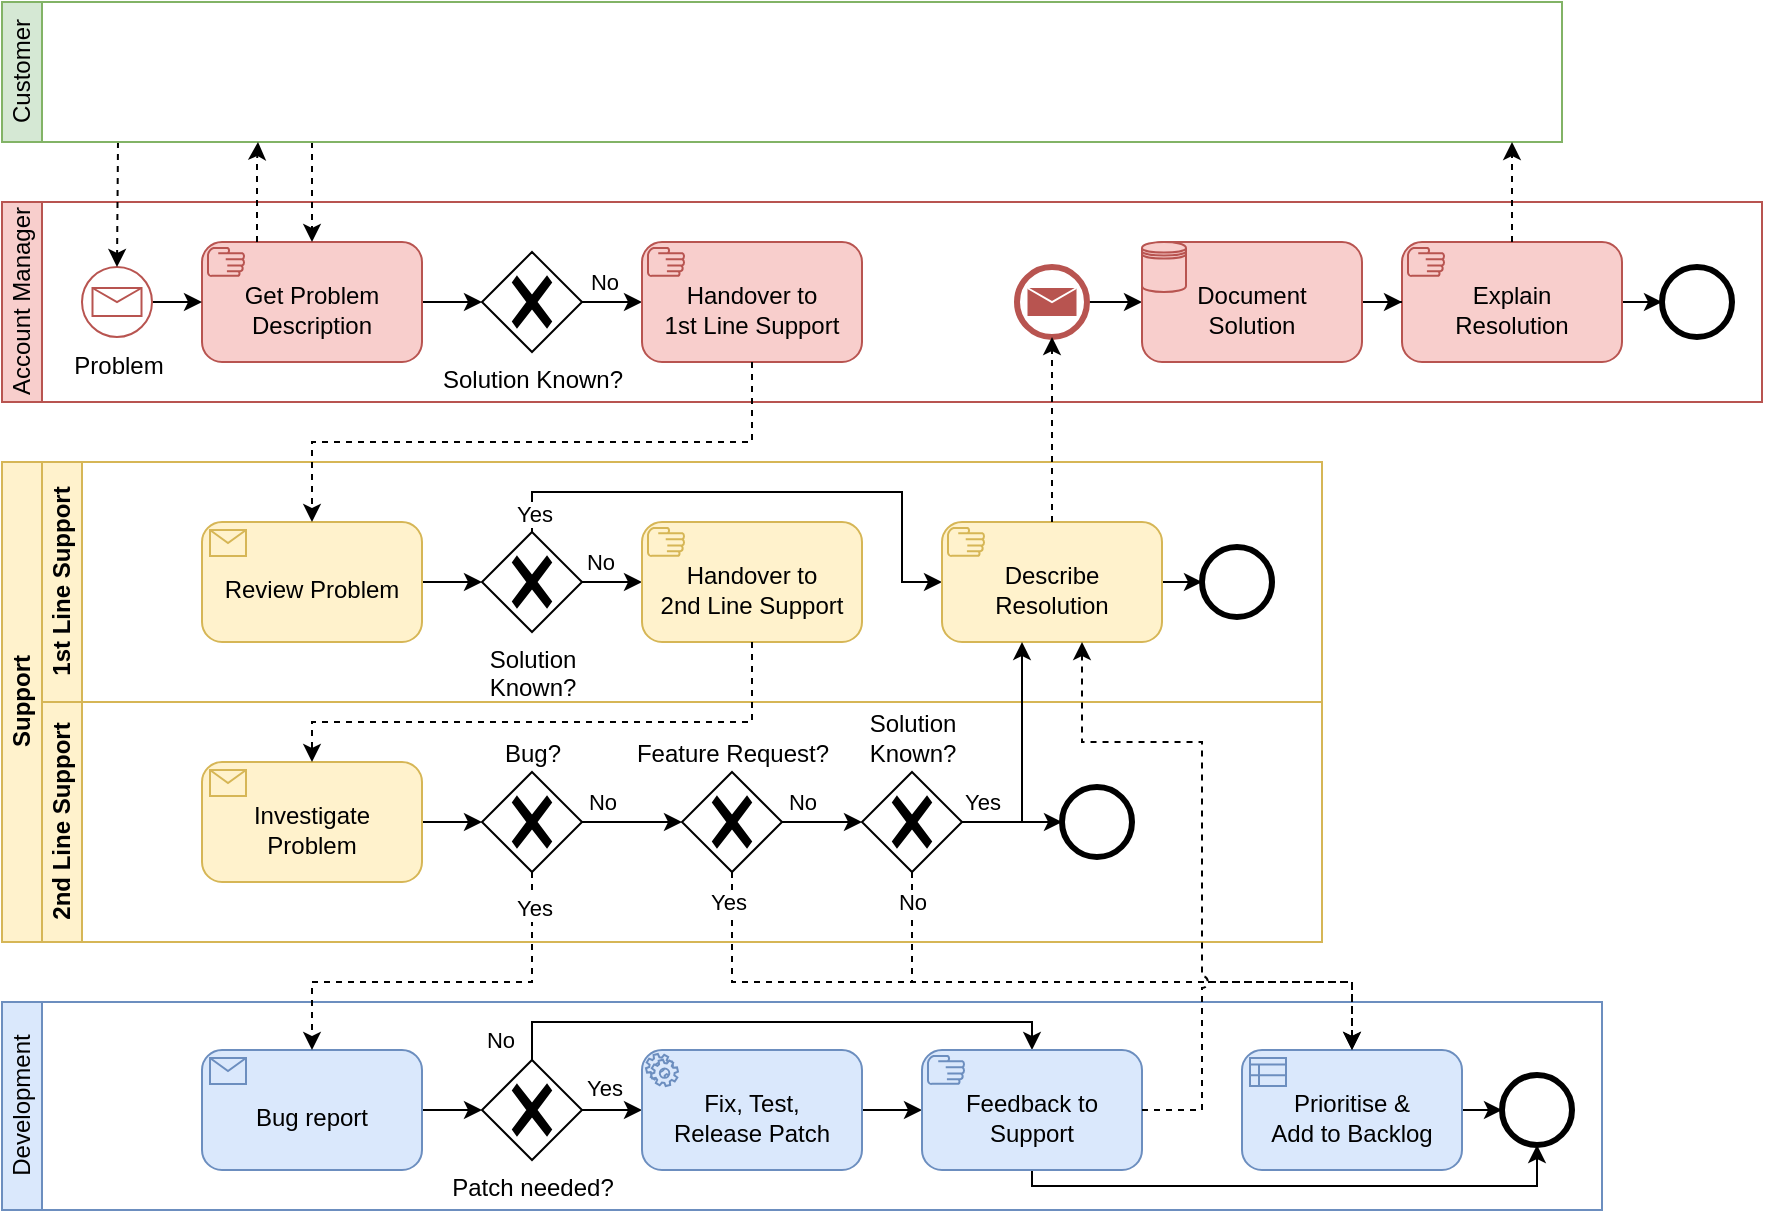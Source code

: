 <mxfile version="20.4.0"><diagram name="Page-1" id="776e734d-e3cd-d92a-cbd4-f332cde0abfc"><mxGraphModel dx="1071" dy="969" grid="1" gridSize="10" guides="1" tooltips="1" connect="1" arrows="1" fold="1" page="1" pageScale="1.5" pageWidth="1169" pageHeight="826" background="none" math="0" shadow="0"><root><mxCell id="0" style=";html=1;"/><mxCell id="1" style=";html=1;" parent="0"/><mxCell id="Se4LtOQKWkhpeCzLWcS8-32" value="Support" style="swimlane;html=1;childLayout=stackLayout;resizeParent=1;resizeParentMax=0;horizontal=0;startSize=20;horizontalStack=0;fillColor=#fff2cc;strokeColor=#d6b656;" vertex="1" parent="1"><mxGeometry x="280" y="300" width="660" height="240" as="geometry"/></mxCell><mxCell id="Se4LtOQKWkhpeCzLWcS8-33" value="1st Line Support" style="swimlane;html=1;startSize=20;horizontal=0;fillColor=#fff2cc;strokeColor=#d6b656;" vertex="1" parent="Se4LtOQKWkhpeCzLWcS8-32"><mxGeometry x="20" width="640" height="120" as="geometry"/></mxCell><mxCell id="Se4LtOQKWkhpeCzLWcS8-56" style="edgeStyle=orthogonalEdgeStyle;rounded=0;orthogonalLoop=1;jettySize=auto;html=1;" edge="1" parent="Se4LtOQKWkhpeCzLWcS8-33" source="Se4LtOQKWkhpeCzLWcS8-53" target="Se4LtOQKWkhpeCzLWcS8-54"><mxGeometry relative="1" as="geometry"/></mxCell><mxCell id="Se4LtOQKWkhpeCzLWcS8-53" value="Review Problem " style="points=[[0.25,0,0],[0.5,0,0],[0.75,0,0],[1,0.25,0],[1,0.5,0],[1,0.75,0],[0.75,1,0],[0.5,1,0],[0.25,1,0],[0,0.75,0],[0,0.5,0],[0,0.25,0]];shape=mxgraph.bpmn.task;whiteSpace=wrap;rectStyle=rounded;size=10;taskMarker=receive;strokeWidth=1;spacingTop=7;fillColor=#fff2cc;strokeColor=#d6b656;" vertex="1" parent="Se4LtOQKWkhpeCzLWcS8-33"><mxGeometry x="80" y="30" width="110" height="60" as="geometry"/></mxCell><mxCell id="Se4LtOQKWkhpeCzLWcS8-60" style="edgeStyle=orthogonalEdgeStyle;rounded=0;orthogonalLoop=1;jettySize=auto;html=1;" edge="1" parent="Se4LtOQKWkhpeCzLWcS8-33" source="Se4LtOQKWkhpeCzLWcS8-54" target="Se4LtOQKWkhpeCzLWcS8-59"><mxGeometry relative="1" as="geometry"/></mxCell><mxCell id="Se4LtOQKWkhpeCzLWcS8-61" value="No" style="edgeLabel;html=1;align=center;verticalAlign=middle;resizable=0;points=[];" vertex="1" connectable="0" parent="Se4LtOQKWkhpeCzLWcS8-60"><mxGeometry x="-0.126" relative="1" as="geometry"><mxPoint x="-9" y="-10" as="offset"/></mxGeometry></mxCell><mxCell id="Se4LtOQKWkhpeCzLWcS8-88" style="edgeStyle=orthogonalEdgeStyle;rounded=0;orthogonalLoop=1;jettySize=auto;html=1;exitX=0.5;exitY=0;exitDx=0;exitDy=0;exitPerimeter=0;entryX=0;entryY=0.5;entryDx=0;entryDy=0;entryPerimeter=0;" edge="1" parent="Se4LtOQKWkhpeCzLWcS8-33" source="Se4LtOQKWkhpeCzLWcS8-54" target="Se4LtOQKWkhpeCzLWcS8-87"><mxGeometry relative="1" as="geometry"><Array as="points"><mxPoint x="245" y="15"/><mxPoint x="430" y="15"/><mxPoint x="430" y="60"/></Array></mxGeometry></mxCell><mxCell id="Se4LtOQKWkhpeCzLWcS8-89" value="Yes" style="edgeLabel;html=1;align=center;verticalAlign=middle;resizable=0;points=[];" vertex="1" connectable="0" parent="Se4LtOQKWkhpeCzLWcS8-88"><mxGeometry x="-0.929" y="-1" relative="1" as="geometry"><mxPoint as="offset"/></mxGeometry></mxCell><mxCell id="Se4LtOQKWkhpeCzLWcS8-54" value="&lt;div&gt;Solution &lt;br&gt;&lt;/div&gt;&lt;div&gt;Known?&lt;/div&gt;" style="points=[[0.25,0.25,0],[0.5,0,0],[0.75,0.25,0],[1,0.5,0],[0.75,0.75,0],[0.5,1,0],[0.25,0.75,0],[0,0.5,0]];shape=mxgraph.bpmn.gateway2;html=1;verticalLabelPosition=bottom;labelBackgroundColor=#ffffff;verticalAlign=top;align=center;perimeter=rhombusPerimeter;outlineConnect=0;outline=none;symbol=none;gwType=exclusive;strokeWidth=1;" vertex="1" parent="Se4LtOQKWkhpeCzLWcS8-33"><mxGeometry x="220" y="35" width="50" height="50" as="geometry"/></mxCell><mxCell id="Se4LtOQKWkhpeCzLWcS8-59" value="Handover to &#xA;2nd Line Support" style="points=[[0.25,0,0],[0.5,0,0],[0.75,0,0],[1,0.25,0],[1,0.5,0],[1,0.75,0],[0.75,1,0],[0.5,1,0],[0.25,1,0],[0,0.75,0],[0,0.5,0],[0,0.25,0]];shape=mxgraph.bpmn.task;whiteSpace=wrap;rectStyle=rounded;size=10;taskMarker=manual;strokeWidth=1;spacingTop=7;fillColor=#fff2cc;strokeColor=#d6b656;" vertex="1" parent="Se4LtOQKWkhpeCzLWcS8-33"><mxGeometry x="300" y="30" width="110" height="60" as="geometry"/></mxCell><mxCell id="Se4LtOQKWkhpeCzLWcS8-114" style="edgeStyle=orthogonalEdgeStyle;rounded=0;jumpStyle=arc;orthogonalLoop=1;jettySize=auto;html=1;" edge="1" parent="Se4LtOQKWkhpeCzLWcS8-33" source="Se4LtOQKWkhpeCzLWcS8-87" target="Se4LtOQKWkhpeCzLWcS8-111"><mxGeometry relative="1" as="geometry"/></mxCell><mxCell id="Se4LtOQKWkhpeCzLWcS8-87" value="Describe &#xA;Resolution" style="points=[[0.25,0,0],[0.5,0,0],[0.75,0,0],[1,0.25,0],[1,0.5,0],[1,0.75,0],[0.75,1,0],[0.5,1,0],[0.25,1,0],[0,0.75,0],[0,0.5,0],[0,0.25,0]];shape=mxgraph.bpmn.task;whiteSpace=wrap;rectStyle=rounded;size=10;taskMarker=manual;strokeWidth=1;spacingTop=7;fillColor=#fff2cc;strokeColor=#d6b656;" vertex="1" parent="Se4LtOQKWkhpeCzLWcS8-33"><mxGeometry x="450" y="30" width="110" height="60" as="geometry"/></mxCell><mxCell id="Se4LtOQKWkhpeCzLWcS8-111" value="" style="points=[[0.145,0.145,0],[0.5,0,0],[0.855,0.145,0],[1,0.5,0],[0.855,0.855,0],[0.5,1,0],[0.145,0.855,0],[0,0.5,0]];shape=mxgraph.bpmn.event;html=1;verticalLabelPosition=bottom;labelBackgroundColor=#ffffff;verticalAlign=top;align=center;perimeter=ellipsePerimeter;outlineConnect=0;aspect=fixed;outline=end;symbol=terminate2;strokeWidth=1;" vertex="1" parent="Se4LtOQKWkhpeCzLWcS8-33"><mxGeometry x="580" y="42.5" width="35" height="35" as="geometry"/></mxCell><mxCell id="Se4LtOQKWkhpeCzLWcS8-34" value="2nd Line Support" style="swimlane;html=1;startSize=20;horizontal=0;fillColor=#fff2cc;strokeColor=#d6b656;" vertex="1" parent="Se4LtOQKWkhpeCzLWcS8-32"><mxGeometry x="20" y="120" width="640" height="120" as="geometry"/></mxCell><mxCell id="Se4LtOQKWkhpeCzLWcS8-67" style="edgeStyle=orthogonalEdgeStyle;rounded=0;orthogonalLoop=1;jettySize=auto;html=1;" edge="1" parent="Se4LtOQKWkhpeCzLWcS8-34" source="Se4LtOQKWkhpeCzLWcS8-63" target="Se4LtOQKWkhpeCzLWcS8-65"><mxGeometry relative="1" as="geometry"/></mxCell><mxCell id="Se4LtOQKWkhpeCzLWcS8-63" value="Investigate &#xA;Problem " style="points=[[0.25,0,0],[0.5,0,0],[0.75,0,0],[1,0.25,0],[1,0.5,0],[1,0.75,0],[0.75,1,0],[0.5,1,0],[0.25,1,0],[0,0.75,0],[0,0.5,0],[0,0.25,0]];shape=mxgraph.bpmn.task;whiteSpace=wrap;rectStyle=rounded;size=10;taskMarker=receive;strokeWidth=1;spacingTop=7;fillColor=#fff2cc;strokeColor=#d6b656;" vertex="1" parent="Se4LtOQKWkhpeCzLWcS8-34"><mxGeometry x="80" y="30" width="110" height="60" as="geometry"/></mxCell><mxCell id="Se4LtOQKWkhpeCzLWcS8-81" value="No" style="edgeStyle=orthogonalEdgeStyle;rounded=0;orthogonalLoop=1;jettySize=auto;html=1;exitX=1;exitY=0.5;exitDx=0;exitDy=0;exitPerimeter=0;entryX=0;entryY=0.5;entryDx=0;entryDy=0;entryPerimeter=0;" edge="1" parent="Se4LtOQKWkhpeCzLWcS8-34" source="Se4LtOQKWkhpeCzLWcS8-65" target="Se4LtOQKWkhpeCzLWcS8-66"><mxGeometry x="-0.6" y="10" relative="1" as="geometry"><mxPoint as="offset"/></mxGeometry></mxCell><mxCell id="Se4LtOQKWkhpeCzLWcS8-65" value="Bug?" style="points=[[0.25,0.25,0],[0.5,0,0],[0.75,0.25,0],[1,0.5,0],[0.75,0.75,0],[0.5,1,0],[0.25,0.75,0],[0,0.5,0]];shape=mxgraph.bpmn.gateway2;html=1;verticalLabelPosition=top;labelBackgroundColor=#ffffff;verticalAlign=bottom;align=center;perimeter=rhombusPerimeter;outlineConnect=0;outline=none;symbol=none;gwType=exclusive;strokeWidth=1;labelPosition=center;" vertex="1" parent="Se4LtOQKWkhpeCzLWcS8-34"><mxGeometry x="220" y="35" width="50" height="50" as="geometry"/></mxCell><mxCell id="Se4LtOQKWkhpeCzLWcS8-103" value="No" style="edgeStyle=orthogonalEdgeStyle;rounded=0;jumpStyle=gap;orthogonalLoop=1;jettySize=auto;html=1;" edge="1" parent="Se4LtOQKWkhpeCzLWcS8-34" source="Se4LtOQKWkhpeCzLWcS8-66" target="Se4LtOQKWkhpeCzLWcS8-102"><mxGeometry x="-0.5" y="10" relative="1" as="geometry"><mxPoint as="offset"/></mxGeometry></mxCell><mxCell id="Se4LtOQKWkhpeCzLWcS8-66" value="Feature Request?" style="points=[[0.25,0.25,0],[0.5,0,0],[0.75,0.25,0],[1,0.5,0],[0.75,0.75,0],[0.5,1,0],[0.25,0.75,0],[0,0.5,0]];shape=mxgraph.bpmn.gateway2;html=1;verticalLabelPosition=top;labelBackgroundColor=#ffffff;verticalAlign=bottom;align=center;perimeter=rhombusPerimeter;outlineConnect=0;outline=none;symbol=none;gwType=exclusive;strokeWidth=1;labelPosition=center;" vertex="1" parent="Se4LtOQKWkhpeCzLWcS8-34"><mxGeometry x="320" y="35" width="50" height="50" as="geometry"/></mxCell><mxCell id="Se4LtOQKWkhpeCzLWcS8-110" style="edgeStyle=orthogonalEdgeStyle;rounded=0;jumpStyle=arc;orthogonalLoop=1;jettySize=auto;html=1;" edge="1" parent="Se4LtOQKWkhpeCzLWcS8-34" source="Se4LtOQKWkhpeCzLWcS8-102" target="Se4LtOQKWkhpeCzLWcS8-109"><mxGeometry relative="1" as="geometry"/></mxCell><mxCell id="Se4LtOQKWkhpeCzLWcS8-102" value="&lt;div&gt;Solution &lt;br&gt;&lt;/div&gt;&lt;div&gt;Known?&lt;/div&gt;" style="points=[[0.25,0.25,0],[0.5,0,0],[0.75,0.25,0],[1,0.5,0],[0.75,0.75,0],[0.5,1,0],[0.25,0.75,0],[0,0.5,0]];shape=mxgraph.bpmn.gateway2;html=1;verticalLabelPosition=top;labelBackgroundColor=#ffffff;verticalAlign=bottom;align=center;perimeter=rhombusPerimeter;outlineConnect=0;outline=none;symbol=none;gwType=exclusive;strokeWidth=1;labelPosition=center;" vertex="1" parent="Se4LtOQKWkhpeCzLWcS8-34"><mxGeometry x="410" y="35" width="50" height="50" as="geometry"/></mxCell><mxCell id="Se4LtOQKWkhpeCzLWcS8-109" value="" style="points=[[0.145,0.145,0],[0.5,0,0],[0.855,0.145,0],[1,0.5,0],[0.855,0.855,0],[0.5,1,0],[0.145,0.855,0],[0,0.5,0]];shape=mxgraph.bpmn.event;html=1;verticalLabelPosition=bottom;labelBackgroundColor=#ffffff;verticalAlign=top;align=center;perimeter=ellipsePerimeter;outlineConnect=0;aspect=fixed;outline=end;symbol=terminate2;strokeWidth=1;" vertex="1" parent="Se4LtOQKWkhpeCzLWcS8-34"><mxGeometry x="510" y="42.5" width="35" height="35" as="geometry"/></mxCell><mxCell id="Se4LtOQKWkhpeCzLWcS8-64" style="edgeStyle=orthogonalEdgeStyle;rounded=0;orthogonalLoop=1;jettySize=auto;html=1;exitX=0.5;exitY=1;exitDx=0;exitDy=0;exitPerimeter=0;entryX=0.5;entryY=0;entryDx=0;entryDy=0;entryPerimeter=0;dashed=1;" edge="1" parent="Se4LtOQKWkhpeCzLWcS8-32" source="Se4LtOQKWkhpeCzLWcS8-59" target="Se4LtOQKWkhpeCzLWcS8-63"><mxGeometry relative="1" as="geometry"><Array as="points"><mxPoint x="375" y="130"/><mxPoint x="155" y="130"/></Array></mxGeometry></mxCell><mxCell id="Se4LtOQKWkhpeCzLWcS8-107" style="edgeStyle=orthogonalEdgeStyle;rounded=0;jumpStyle=arc;orthogonalLoop=1;jettySize=auto;html=1;" edge="1" parent="Se4LtOQKWkhpeCzLWcS8-32" source="Se4LtOQKWkhpeCzLWcS8-102" target="Se4LtOQKWkhpeCzLWcS8-87"><mxGeometry relative="1" as="geometry"><Array as="points"><mxPoint x="510" y="180"/></Array></mxGeometry></mxCell><mxCell id="Se4LtOQKWkhpeCzLWcS8-108" value="Yes" style="edgeLabel;html=1;align=center;verticalAlign=middle;resizable=0;points=[];" vertex="1" connectable="0" parent="Se4LtOQKWkhpeCzLWcS8-107"><mxGeometry x="-0.719" y="-2" relative="1" as="geometry"><mxPoint x="-7" y="-12" as="offset"/></mxGeometry></mxCell><mxCell id="Se4LtOQKWkhpeCzLWcS8-37" value="Account Manager" style="swimlane;html=1;startSize=20;fontStyle=0;collapsible=0;horizontal=0;swimlaneLine=1;swimlaneFillColor=#ffffff;strokeWidth=1;fillColor=#f8cecc;strokeColor=#b85450;" vertex="1" parent="1"><mxGeometry x="280" y="170" width="880" height="100" as="geometry"/></mxCell><mxCell id="Se4LtOQKWkhpeCzLWcS8-50" style="edgeStyle=orthogonalEdgeStyle;rounded=0;orthogonalLoop=1;jettySize=auto;html=1;exitX=1;exitY=0.5;exitDx=0;exitDy=0;exitPerimeter=0;entryX=0;entryY=0.5;entryDx=0;entryDy=0;entryPerimeter=0;" edge="1" parent="Se4LtOQKWkhpeCzLWcS8-37" source="Se4LtOQKWkhpeCzLWcS8-41" target="Se4LtOQKWkhpeCzLWcS8-42"><mxGeometry relative="1" as="geometry"/></mxCell><mxCell id="Se4LtOQKWkhpeCzLWcS8-41" value="Get Problem Description" style="points=[[0.25,0,0],[0.5,0,0],[0.75,0,0],[1,0.25,0],[1,0.5,0],[1,0.75,0],[0.75,1,0],[0.5,1,0],[0.25,1,0],[0,0.75,0],[0,0.5,0],[0,0.25,0]];shape=mxgraph.bpmn.task;whiteSpace=wrap;rectStyle=rounded;size=10;taskMarker=manual;strokeWidth=1;spacingTop=7;fillColor=#f8cecc;strokeColor=#b85450;" vertex="1" parent="Se4LtOQKWkhpeCzLWcS8-37"><mxGeometry x="100" y="20" width="110" height="60" as="geometry"/></mxCell><mxCell id="Se4LtOQKWkhpeCzLWcS8-49" style="edgeStyle=orthogonalEdgeStyle;rounded=0;orthogonalLoop=1;jettySize=auto;html=1;exitX=1;exitY=0.5;exitDx=0;exitDy=0;exitPerimeter=0;entryX=0;entryY=0.5;entryDx=0;entryDy=0;entryPerimeter=0;" edge="1" parent="Se4LtOQKWkhpeCzLWcS8-37" source="Se4LtOQKWkhpeCzLWcS8-40" target="Se4LtOQKWkhpeCzLWcS8-41"><mxGeometry relative="1" as="geometry"/></mxCell><mxCell id="Se4LtOQKWkhpeCzLWcS8-40" value="Problem" style="points=[[0.145,0.145,0],[0.5,0,0],[0.855,0.145,0],[1,0.5,0],[0.855,0.855,0],[0.5,1,0],[0.145,0.855,0],[0,0.5,0]];shape=mxgraph.bpmn.event;html=1;verticalLabelPosition=bottom;labelBackgroundColor=#ffffff;verticalAlign=top;align=center;perimeter=ellipsePerimeter;outlineConnect=0;aspect=fixed;outline=standard;symbol=message;strokeWidth=1;fillColor=none;strokeColor=#b85450;" vertex="1" parent="Se4LtOQKWkhpeCzLWcS8-37"><mxGeometry x="40" y="32.5" width="35" height="35" as="geometry"/></mxCell><mxCell id="Se4LtOQKWkhpeCzLWcS8-51" style="edgeStyle=orthogonalEdgeStyle;rounded=0;orthogonalLoop=1;jettySize=auto;html=1;exitX=1;exitY=0.5;exitDx=0;exitDy=0;exitPerimeter=0;" edge="1" parent="Se4LtOQKWkhpeCzLWcS8-37" source="Se4LtOQKWkhpeCzLWcS8-42" target="Se4LtOQKWkhpeCzLWcS8-43"><mxGeometry relative="1" as="geometry"/></mxCell><mxCell id="Se4LtOQKWkhpeCzLWcS8-52" value="No" style="edgeLabel;html=1;align=center;verticalAlign=middle;resizable=0;points=[];" vertex="1" connectable="0" parent="Se4LtOQKWkhpeCzLWcS8-51"><mxGeometry x="-0.469" relative="1" as="geometry"><mxPoint x="-3" y="-10" as="offset"/></mxGeometry></mxCell><mxCell id="Se4LtOQKWkhpeCzLWcS8-42" value="Solution Known?" style="points=[[0.25,0.25,0],[0.5,0,0],[0.75,0.25,0],[1,0.5,0],[0.75,0.75,0],[0.5,1,0],[0.25,0.75,0],[0,0.5,0]];shape=mxgraph.bpmn.gateway2;html=1;verticalLabelPosition=bottom;labelBackgroundColor=#ffffff;verticalAlign=top;align=center;perimeter=rhombusPerimeter;outlineConnect=0;outline=none;symbol=none;gwType=exclusive;strokeWidth=1;" vertex="1" parent="Se4LtOQKWkhpeCzLWcS8-37"><mxGeometry x="240" y="25" width="50" height="50" as="geometry"/></mxCell><mxCell id="Se4LtOQKWkhpeCzLWcS8-43" value="Handover to &#xA;1st Line Support" style="points=[[0.25,0,0],[0.5,0,0],[0.75,0,0],[1,0.25,0],[1,0.5,0],[1,0.75,0],[0.75,1,0],[0.5,1,0],[0.25,1,0],[0,0.75,0],[0,0.5,0],[0,0.25,0]];shape=mxgraph.bpmn.task;whiteSpace=wrap;rectStyle=rounded;size=10;taskMarker=manual;strokeWidth=1;spacingTop=7;fillColor=#f8cecc;strokeColor=#b85450;" vertex="1" parent="Se4LtOQKWkhpeCzLWcS8-37"><mxGeometry x="320" y="20" width="110" height="60" as="geometry"/></mxCell><mxCell id="Se4LtOQKWkhpeCzLWcS8-101" style="edgeStyle=orthogonalEdgeStyle;rounded=0;orthogonalLoop=1;jettySize=auto;html=1;" edge="1" parent="Se4LtOQKWkhpeCzLWcS8-37" source="Se4LtOQKWkhpeCzLWcS8-91" target="Se4LtOQKWkhpeCzLWcS8-100"><mxGeometry relative="1" as="geometry"/></mxCell><mxCell id="Se4LtOQKWkhpeCzLWcS8-91" value="Explain &#xA;Resolution" style="points=[[0.25,0,0],[0.5,0,0],[0.75,0,0],[1,0.25,0],[1,0.5,0],[1,0.75,0],[0.75,1,0],[0.5,1,0],[0.25,1,0],[0,0.75,0],[0,0.5,0],[0,0.25,0]];shape=mxgraph.bpmn.task;whiteSpace=wrap;rectStyle=rounded;size=10;taskMarker=manual;strokeWidth=1;spacingTop=7;fillColor=#f8cecc;strokeColor=#b85450;" vertex="1" parent="Se4LtOQKWkhpeCzLWcS8-37"><mxGeometry x="700" y="20" width="110" height="60" as="geometry"/></mxCell><mxCell id="Se4LtOQKWkhpeCzLWcS8-96" style="edgeStyle=orthogonalEdgeStyle;rounded=0;orthogonalLoop=1;jettySize=auto;html=1;" edge="1" parent="Se4LtOQKWkhpeCzLWcS8-37" source="Se4LtOQKWkhpeCzLWcS8-93" target="Se4LtOQKWkhpeCzLWcS8-90"><mxGeometry relative="1" as="geometry"/></mxCell><mxCell id="Se4LtOQKWkhpeCzLWcS8-93" value="" style="points=[[0.145,0.145,0],[0.5,0,0],[0.855,0.145,0],[1,0.5,0],[0.855,0.855,0],[0.5,1,0],[0.145,0.855,0],[0,0.5,0]];shape=mxgraph.bpmn.event;html=1;verticalLabelPosition=bottom;labelBackgroundColor=#ffffff;verticalAlign=top;align=center;perimeter=ellipsePerimeter;outlineConnect=0;aspect=fixed;outline=end;symbol=message;strokeWidth=1;fillColor=none;strokeColor=#b85450;" vertex="1" parent="Se4LtOQKWkhpeCzLWcS8-37"><mxGeometry x="507.5" y="32.5" width="35" height="35" as="geometry"/></mxCell><mxCell id="Se4LtOQKWkhpeCzLWcS8-97" style="edgeStyle=orthogonalEdgeStyle;rounded=0;orthogonalLoop=1;jettySize=auto;html=1;" edge="1" parent="Se4LtOQKWkhpeCzLWcS8-37" source="Se4LtOQKWkhpeCzLWcS8-90" target="Se4LtOQKWkhpeCzLWcS8-91"><mxGeometry relative="1" as="geometry"/></mxCell><mxCell id="Se4LtOQKWkhpeCzLWcS8-100" value="" style="points=[[0.145,0.145,0],[0.5,0,0],[0.855,0.145,0],[1,0.5,0],[0.855,0.855,0],[0.5,1,0],[0.145,0.855,0],[0,0.5,0]];shape=mxgraph.bpmn.event;html=1;verticalLabelPosition=bottom;labelBackgroundColor=#ffffff;verticalAlign=top;align=center;perimeter=ellipsePerimeter;outlineConnect=0;aspect=fixed;outline=end;symbol=terminate2;strokeWidth=1;" vertex="1" parent="Se4LtOQKWkhpeCzLWcS8-37"><mxGeometry x="830" y="32.5" width="35" height="35" as="geometry"/></mxCell><mxCell id="Se4LtOQKWkhpeCzLWcS8-95" value="" style="group;" vertex="1" connectable="0" parent="Se4LtOQKWkhpeCzLWcS8-37"><mxGeometry x="570" y="20" width="110" height="60" as="geometry"/></mxCell><mxCell id="Se4LtOQKWkhpeCzLWcS8-90" value="Document &#xA;Solution" style="points=[[0.25,0,0],[0.5,0,0],[0.75,0,0],[1,0.25,0],[1,0.5,0],[1,0.75,0],[0.75,1,0],[0.5,1,0],[0.25,1,0],[0,0.75,0],[0,0.5,0],[0,0.25,0]];shape=mxgraph.bpmn.task;whiteSpace=wrap;rectStyle=rounded;size=10;taskMarker=manual;strokeWidth=1;spacingTop=7;fillColor=#f8cecc;strokeColor=#b85450;" vertex="1" parent="Se4LtOQKWkhpeCzLWcS8-95"><mxGeometry width="110" height="60" as="geometry"/></mxCell><mxCell id="Se4LtOQKWkhpeCzLWcS8-92" value="" style="shape=datastore;whiteSpace=wrap;html=1;labelPosition=center;verticalLabelPosition=bottom;align=center;verticalAlign=top;strokeWidth=1;fillColor=#f8cecc;strokeColor=#b85450;" vertex="1" parent="Se4LtOQKWkhpeCzLWcS8-95"><mxGeometry width="22" height="25" as="geometry"/></mxCell><mxCell id="Se4LtOQKWkhpeCzLWcS8-46" style="edgeStyle=orthogonalEdgeStyle;rounded=0;orthogonalLoop=1;jettySize=auto;html=1;entryX=0.5;entryY=0;entryDx=0;entryDy=0;entryPerimeter=0;dashed=1;" edge="1" parent="1" target="Se4LtOQKWkhpeCzLWcS8-40"><mxGeometry relative="1" as="geometry"><mxPoint x="338" y="140" as="sourcePoint"/><Array as="points"><mxPoint x="338" y="140"/></Array></mxGeometry></mxCell><mxCell id="Se4LtOQKWkhpeCzLWcS8-48" style="edgeStyle=orthogonalEdgeStyle;rounded=0;orthogonalLoop=1;jettySize=auto;html=1;dashed=1;" edge="1" parent="1" source="Se4LtOQKWkhpeCzLWcS8-38" target="Se4LtOQKWkhpeCzLWcS8-41"><mxGeometry relative="1" as="geometry"><Array as="points"><mxPoint x="435" y="150"/><mxPoint x="435" y="150"/></Array></mxGeometry></mxCell><mxCell id="Se4LtOQKWkhpeCzLWcS8-38" value="Customer" style="swimlane;html=1;startSize=20;fontStyle=0;collapsible=0;horizontal=0;swimlaneLine=1;swimlaneFillColor=#ffffff;strokeWidth=1;fillColor=#d5e8d4;strokeColor=#82b366;" vertex="1" parent="1"><mxGeometry x="280" y="70" width="780" height="70" as="geometry"/></mxCell><mxCell id="Se4LtOQKWkhpeCzLWcS8-39" value="&lt;div&gt;Development&lt;/div&gt;" style="swimlane;html=1;startSize=20;fontStyle=0;collapsible=0;horizontal=0;swimlaneLine=1;swimlaneFillColor=#ffffff;strokeWidth=1;fillColor=#dae8fc;strokeColor=#6c8ebf;" vertex="1" parent="1"><mxGeometry x="280" y="570" width="800" height="104" as="geometry"/></mxCell><mxCell id="Se4LtOQKWkhpeCzLWcS8-70" style="edgeStyle=orthogonalEdgeStyle;rounded=0;orthogonalLoop=1;jettySize=auto;html=1;" edge="1" parent="Se4LtOQKWkhpeCzLWcS8-39" source="Se4LtOQKWkhpeCzLWcS8-68" target="Se4LtOQKWkhpeCzLWcS8-69"><mxGeometry relative="1" as="geometry"/></mxCell><mxCell id="Se4LtOQKWkhpeCzLWcS8-68" value="Bug report" style="points=[[0.25,0,0],[0.5,0,0],[0.75,0,0],[1,0.25,0],[1,0.5,0],[1,0.75,0],[0.75,1,0],[0.5,1,0],[0.25,1,0],[0,0.75,0],[0,0.5,0],[0,0.25,0]];shape=mxgraph.bpmn.task;whiteSpace=wrap;rectStyle=rounded;size=10;taskMarker=receive;strokeWidth=1;spacingTop=7;fillColor=#dae8fc;strokeColor=#6c8ebf;" vertex="1" parent="Se4LtOQKWkhpeCzLWcS8-39"><mxGeometry x="100" y="24" width="110" height="60" as="geometry"/></mxCell><mxCell id="Se4LtOQKWkhpeCzLWcS8-72" style="edgeStyle=orthogonalEdgeStyle;rounded=0;orthogonalLoop=1;jettySize=auto;html=1;" edge="1" parent="Se4LtOQKWkhpeCzLWcS8-39" source="Se4LtOQKWkhpeCzLWcS8-69" target="Se4LtOQKWkhpeCzLWcS8-71"><mxGeometry relative="1" as="geometry"/></mxCell><mxCell id="Se4LtOQKWkhpeCzLWcS8-73" value="Yes" style="edgeLabel;html=1;align=center;verticalAlign=middle;resizable=0;points=[];" vertex="1" connectable="0" parent="Se4LtOQKWkhpeCzLWcS8-72"><mxGeometry x="0.183" y="-1" relative="1" as="geometry"><mxPoint y="-10" as="offset"/></mxGeometry></mxCell><mxCell id="Se4LtOQKWkhpeCzLWcS8-76" style="edgeStyle=orthogonalEdgeStyle;rounded=0;orthogonalLoop=1;jettySize=auto;html=1;exitX=0.5;exitY=0;exitDx=0;exitDy=0;exitPerimeter=0;entryX=0.5;entryY=0;entryDx=0;entryDy=0;entryPerimeter=0;" edge="1" parent="Se4LtOQKWkhpeCzLWcS8-39" source="Se4LtOQKWkhpeCzLWcS8-69" target="Se4LtOQKWkhpeCzLWcS8-74"><mxGeometry relative="1" as="geometry"><Array as="points"><mxPoint x="265" y="10"/><mxPoint x="515" y="10"/></Array></mxGeometry></mxCell><mxCell id="Se4LtOQKWkhpeCzLWcS8-77" value="No" style="edgeLabel;html=1;align=center;verticalAlign=middle;resizable=0;points=[];" vertex="1" connectable="0" parent="Se4LtOQKWkhpeCzLWcS8-76"><mxGeometry x="-0.879" y="-2" relative="1" as="geometry"><mxPoint x="-18" y="7" as="offset"/></mxGeometry></mxCell><mxCell id="Se4LtOQKWkhpeCzLWcS8-69" value="Patch needed?" style="points=[[0.25,0.25,0],[0.5,0,0],[0.75,0.25,0],[1,0.5,0],[0.75,0.75,0],[0.5,1,0],[0.25,0.75,0],[0,0.5,0]];shape=mxgraph.bpmn.gateway2;html=1;verticalLabelPosition=bottom;labelBackgroundColor=#ffffff;verticalAlign=top;align=center;perimeter=rhombusPerimeter;outlineConnect=0;outline=none;symbol=none;gwType=exclusive;strokeWidth=1;" vertex="1" parent="Se4LtOQKWkhpeCzLWcS8-39"><mxGeometry x="240" y="29" width="50" height="50" as="geometry"/></mxCell><mxCell id="Se4LtOQKWkhpeCzLWcS8-75" style="edgeStyle=orthogonalEdgeStyle;rounded=0;orthogonalLoop=1;jettySize=auto;html=1;" edge="1" parent="Se4LtOQKWkhpeCzLWcS8-39" source="Se4LtOQKWkhpeCzLWcS8-71" target="Se4LtOQKWkhpeCzLWcS8-74"><mxGeometry relative="1" as="geometry"/></mxCell><mxCell id="Se4LtOQKWkhpeCzLWcS8-71" value="Fix, Test, &#xA;Release Patch" style="points=[[0.25,0,0],[0.5,0,0],[0.75,0,0],[1,0.25,0],[1,0.5,0],[1,0.75,0],[0.75,1,0],[0.5,1,0],[0.25,1,0],[0,0.75,0],[0,0.5,0],[0,0.25,0]];shape=mxgraph.bpmn.task;whiteSpace=wrap;rectStyle=rounded;size=10;taskMarker=service;strokeWidth=1;spacingTop=7;fillColor=#dae8fc;strokeColor=#6c8ebf;" vertex="1" parent="Se4LtOQKWkhpeCzLWcS8-39"><mxGeometry x="320" y="24" width="110" height="60" as="geometry"/></mxCell><mxCell id="Se4LtOQKWkhpeCzLWcS8-86" style="edgeStyle=orthogonalEdgeStyle;rounded=0;orthogonalLoop=1;jettySize=auto;html=1;entryX=0.5;entryY=1;entryDx=0;entryDy=0;entryPerimeter=0;" edge="1" parent="Se4LtOQKWkhpeCzLWcS8-39" source="Se4LtOQKWkhpeCzLWcS8-74" target="Se4LtOQKWkhpeCzLWcS8-84"><mxGeometry relative="1" as="geometry"><Array as="points"><mxPoint x="515" y="92"/><mxPoint x="768" y="92"/></Array></mxGeometry></mxCell><mxCell id="Se4LtOQKWkhpeCzLWcS8-74" value="Feedback to &#xA;Support" style="points=[[0.25,0,0],[0.5,0,0],[0.75,0,0],[1,0.25,0],[1,0.5,0],[1,0.75,0],[0.75,1,0],[0.5,1,0],[0.25,1,0],[0,0.75,0],[0,0.5,0],[0,0.25,0]];shape=mxgraph.bpmn.task;whiteSpace=wrap;rectStyle=rounded;size=10;taskMarker=manual;strokeWidth=1;spacingTop=7;fillColor=#dae8fc;strokeColor=#6c8ebf;" vertex="1" parent="Se4LtOQKWkhpeCzLWcS8-39"><mxGeometry x="460" y="24" width="110" height="60" as="geometry"/></mxCell><mxCell id="Se4LtOQKWkhpeCzLWcS8-85" style="edgeStyle=orthogonalEdgeStyle;rounded=0;orthogonalLoop=1;jettySize=auto;html=1;" edge="1" parent="Se4LtOQKWkhpeCzLWcS8-39" source="Se4LtOQKWkhpeCzLWcS8-79" target="Se4LtOQKWkhpeCzLWcS8-84"><mxGeometry relative="1" as="geometry"/></mxCell><mxCell id="Se4LtOQKWkhpeCzLWcS8-79" value="Prioritise &amp; &#xA;Add to Backlog" style="points=[[0.25,0,0],[0.5,0,0],[0.75,0,0],[1,0.25,0],[1,0.5,0],[1,0.75,0],[0.75,1,0],[0.5,1,0],[0.25,1,0],[0,0.75,0],[0,0.5,0],[0,0.25,0]];shape=mxgraph.bpmn.task;whiteSpace=wrap;rectStyle=rounded;size=10;taskMarker=businessRule;strokeWidth=1;spacingTop=7;fillColor=#dae8fc;strokeColor=#6c8ebf;" vertex="1" parent="Se4LtOQKWkhpeCzLWcS8-39"><mxGeometry x="620" y="24" width="110" height="60" as="geometry"/></mxCell><mxCell id="Se4LtOQKWkhpeCzLWcS8-84" value="" style="points=[[0.145,0.145,0],[0.5,0,0],[0.855,0.145,0],[1,0.5,0],[0.855,0.855,0],[0.5,1,0],[0.145,0.855,0],[0,0.5,0]];shape=mxgraph.bpmn.event;html=1;verticalLabelPosition=bottom;labelBackgroundColor=#ffffff;verticalAlign=top;align=center;perimeter=ellipsePerimeter;outlineConnect=0;aspect=fixed;outline=end;symbol=terminate2;strokeWidth=1;" vertex="1" parent="Se4LtOQKWkhpeCzLWcS8-39"><mxGeometry x="750" y="36.5" width="35" height="35" as="geometry"/></mxCell><mxCell id="Se4LtOQKWkhpeCzLWcS8-47" style="edgeStyle=orthogonalEdgeStyle;rounded=0;orthogonalLoop=1;jettySize=auto;html=1;exitX=0.25;exitY=0;exitDx=0;exitDy=0;exitPerimeter=0;dashed=1;" edge="1" parent="1" source="Se4LtOQKWkhpeCzLWcS8-41" target="Se4LtOQKWkhpeCzLWcS8-38"><mxGeometry relative="1" as="geometry"><Array as="points"><mxPoint x="408" y="150"/><mxPoint x="408" y="150"/></Array></mxGeometry></mxCell><mxCell id="Se4LtOQKWkhpeCzLWcS8-62" style="edgeStyle=orthogonalEdgeStyle;rounded=0;orthogonalLoop=1;jettySize=auto;html=1;entryX=0.5;entryY=0;entryDx=0;entryDy=0;entryPerimeter=0;dashed=1;" edge="1" parent="1" source="Se4LtOQKWkhpeCzLWcS8-43" target="Se4LtOQKWkhpeCzLWcS8-53"><mxGeometry relative="1" as="geometry"><Array as="points"><mxPoint x="655" y="290"/><mxPoint x="435" y="290"/></Array></mxGeometry></mxCell><mxCell id="Se4LtOQKWkhpeCzLWcS8-78" style="edgeStyle=orthogonalEdgeStyle;rounded=0;orthogonalLoop=1;jettySize=auto;html=1;exitX=0.5;exitY=1;exitDx=0;exitDy=0;exitPerimeter=0;entryX=0.5;entryY=0;entryDx=0;entryDy=0;entryPerimeter=0;dashed=1;" edge="1" parent="1" source="Se4LtOQKWkhpeCzLWcS8-65" target="Se4LtOQKWkhpeCzLWcS8-68"><mxGeometry relative="1" as="geometry"><Array as="points"><mxPoint x="545" y="560"/><mxPoint x="435" y="560"/></Array></mxGeometry></mxCell><mxCell id="Se4LtOQKWkhpeCzLWcS8-82" value="Yes" style="edgeLabel;html=1;align=center;verticalAlign=middle;resizable=0;points=[];" vertex="1" connectable="0" parent="Se4LtOQKWkhpeCzLWcS8-78"><mxGeometry x="-0.825" y="1" relative="1" as="geometry"><mxPoint as="offset"/></mxGeometry></mxCell><mxCell id="Se4LtOQKWkhpeCzLWcS8-80" style="edgeStyle=orthogonalEdgeStyle;rounded=0;orthogonalLoop=1;jettySize=auto;html=1;exitX=0.5;exitY=1;exitDx=0;exitDy=0;exitPerimeter=0;entryX=0.5;entryY=0;entryDx=0;entryDy=0;entryPerimeter=0;dashed=1;" edge="1" parent="1" source="Se4LtOQKWkhpeCzLWcS8-66" target="Se4LtOQKWkhpeCzLWcS8-79"><mxGeometry relative="1" as="geometry"><Array as="points"><mxPoint x="645" y="560"/><mxPoint x="955" y="560"/></Array></mxGeometry></mxCell><mxCell id="Se4LtOQKWkhpeCzLWcS8-83" value="Yes" style="edgeLabel;html=1;align=center;verticalAlign=middle;resizable=0;points=[];" vertex="1" connectable="0" parent="Se4LtOQKWkhpeCzLWcS8-80"><mxGeometry x="-0.926" y="-2" relative="1" as="geometry"><mxPoint as="offset"/></mxGeometry></mxCell><mxCell id="Se4LtOQKWkhpeCzLWcS8-94" style="edgeStyle=orthogonalEdgeStyle;rounded=0;orthogonalLoop=1;jettySize=auto;html=1;exitX=0.5;exitY=0;exitDx=0;exitDy=0;exitPerimeter=0;dashed=1;" edge="1" parent="1" source="Se4LtOQKWkhpeCzLWcS8-87" target="Se4LtOQKWkhpeCzLWcS8-93"><mxGeometry relative="1" as="geometry"/></mxCell><mxCell id="Se4LtOQKWkhpeCzLWcS8-98" style="edgeStyle=orthogonalEdgeStyle;rounded=0;orthogonalLoop=1;jettySize=auto;html=1;dashed=1;jumpStyle=arc;" edge="1" parent="1" source="Se4LtOQKWkhpeCzLWcS8-74" target="Se4LtOQKWkhpeCzLWcS8-87"><mxGeometry relative="1" as="geometry"><Array as="points"><mxPoint x="880" y="624"/><mxPoint x="880" y="440"/><mxPoint x="820" y="440"/></Array></mxGeometry></mxCell><mxCell id="Se4LtOQKWkhpeCzLWcS8-99" style="edgeStyle=orthogonalEdgeStyle;rounded=0;orthogonalLoop=1;jettySize=auto;html=1;exitX=0.5;exitY=0;exitDx=0;exitDy=0;exitPerimeter=0;dashed=1;" edge="1" parent="1" source="Se4LtOQKWkhpeCzLWcS8-91" target="Se4LtOQKWkhpeCzLWcS8-38"><mxGeometry relative="1" as="geometry"><Array as="points"><mxPoint x="1035" y="170"/><mxPoint x="1035" y="170"/></Array></mxGeometry></mxCell><mxCell id="Se4LtOQKWkhpeCzLWcS8-105" style="edgeStyle=orthogonalEdgeStyle;rounded=0;jumpStyle=gap;orthogonalLoop=1;jettySize=auto;html=1;entryX=0.5;entryY=0;entryDx=0;entryDy=0;entryPerimeter=0;dashed=1;exitX=0.5;exitY=1;exitDx=0;exitDy=0;exitPerimeter=0;" edge="1" parent="1" source="Se4LtOQKWkhpeCzLWcS8-102" target="Se4LtOQKWkhpeCzLWcS8-79"><mxGeometry relative="1" as="geometry"><Array as="points"><mxPoint x="735" y="560"/><mxPoint x="955" y="560"/></Array></mxGeometry></mxCell><mxCell id="Se4LtOQKWkhpeCzLWcS8-106" value="No" style="edgeLabel;html=1;align=center;verticalAlign=middle;resizable=0;points=[];" vertex="1" connectable="0" parent="Se4LtOQKWkhpeCzLWcS8-105"><mxGeometry x="-0.903" relative="1" as="geometry"><mxPoint as="offset"/></mxGeometry></mxCell></root></mxGraphModel></diagram></mxfile>